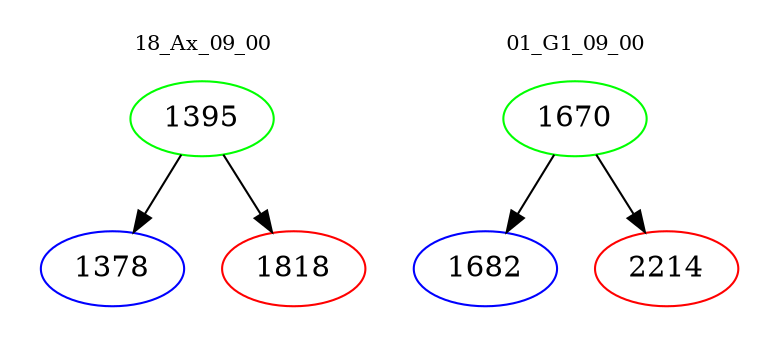 digraph{
subgraph cluster_0 {
color = white
label = "18_Ax_09_00";
fontsize=10;
T0_1395 [label="1395", color="green"]
T0_1395 -> T0_1378 [color="black"]
T0_1378 [label="1378", color="blue"]
T0_1395 -> T0_1818 [color="black"]
T0_1818 [label="1818", color="red"]
}
subgraph cluster_1 {
color = white
label = "01_G1_09_00";
fontsize=10;
T1_1670 [label="1670", color="green"]
T1_1670 -> T1_1682 [color="black"]
T1_1682 [label="1682", color="blue"]
T1_1670 -> T1_2214 [color="black"]
T1_2214 [label="2214", color="red"]
}
}
